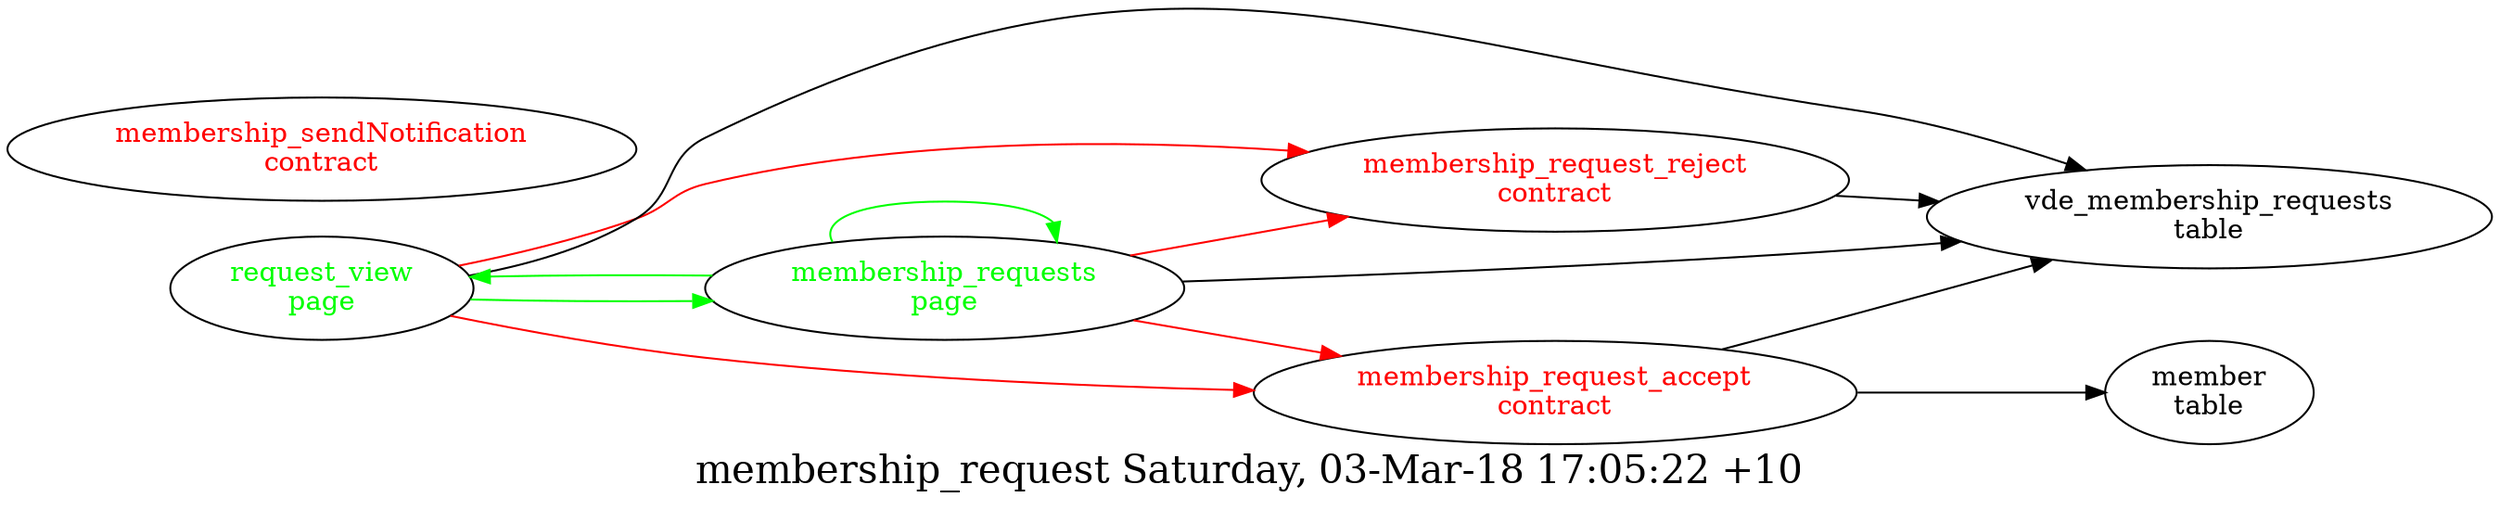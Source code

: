 digraph G {
fontsize="20.0";
label="membership_request Saturday, 03-Mar-18 17:05:22 +10";
rankdir=LR;
"membership_request_reject\ncontract" -> "vde_membership_requests\ntable"
"membership_request_reject\ncontract" [fontcolor=red, group=contracts];
"membership_request_accept\ncontract" -> "vde_membership_requests\ntable"
"membership_request_accept\ncontract" -> "member\ntable"
"membership_request_accept\ncontract" [fontcolor=red, group=contracts];
"membership_sendNotification\ncontract" [fontcolor=red, group=contracts];
"request_view\npage" -> "membership_request_accept\ncontract"  [ color=red ]
"request_view\npage" -> "membership_request_reject\ncontract"  [ color=red ]
"request_view\npage" -> "vde_membership_requests\ntable"
"request_view\npage" -> "membership_requests\npage"  [ color=green ]
"request_view\npage" [fontcolor=green, group=pages];
"membership_requests\npage" -> "membership_request_accept\ncontract"  [ color=red ]
"membership_requests\npage" -> "membership_request_reject\ncontract"  [ color=red ]
"membership_requests\npage" -> "vde_membership_requests\ntable"
"membership_requests\npage" -> "request_view\npage"  [ color=green ]
"membership_requests\npage" -> "membership_requests\npage"  [ color=green ]
"membership_requests\npage" [fontcolor=green, group=pages];
}
